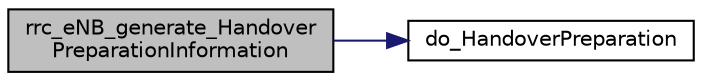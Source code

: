 digraph "rrc_eNB_generate_HandoverPreparationInformation"
{
 // LATEX_PDF_SIZE
  edge [fontname="Helvetica",fontsize="10",labelfontname="Helvetica",labelfontsize="10"];
  node [fontname="Helvetica",fontsize="10",shape=record];
  rankdir="LR";
  Node1 [label="rrc_eNB_generate_Handover\lPreparationInformation",height=0.2,width=0.4,color="black", fillcolor="grey75", style="filled", fontcolor="black",tooltip=" "];
  Node1 -> Node2 [color="midnightblue",fontsize="10",style="solid",fontname="Helvetica"];
  Node2 [label="do_HandoverPreparation",height=0.2,width=0.4,color="black", fillcolor="white", style="filled",URL="$asn1__msg_8c.html#aaf5bb5f4557aaa6f76dd167241b513c4",tooltip=" "];
}

